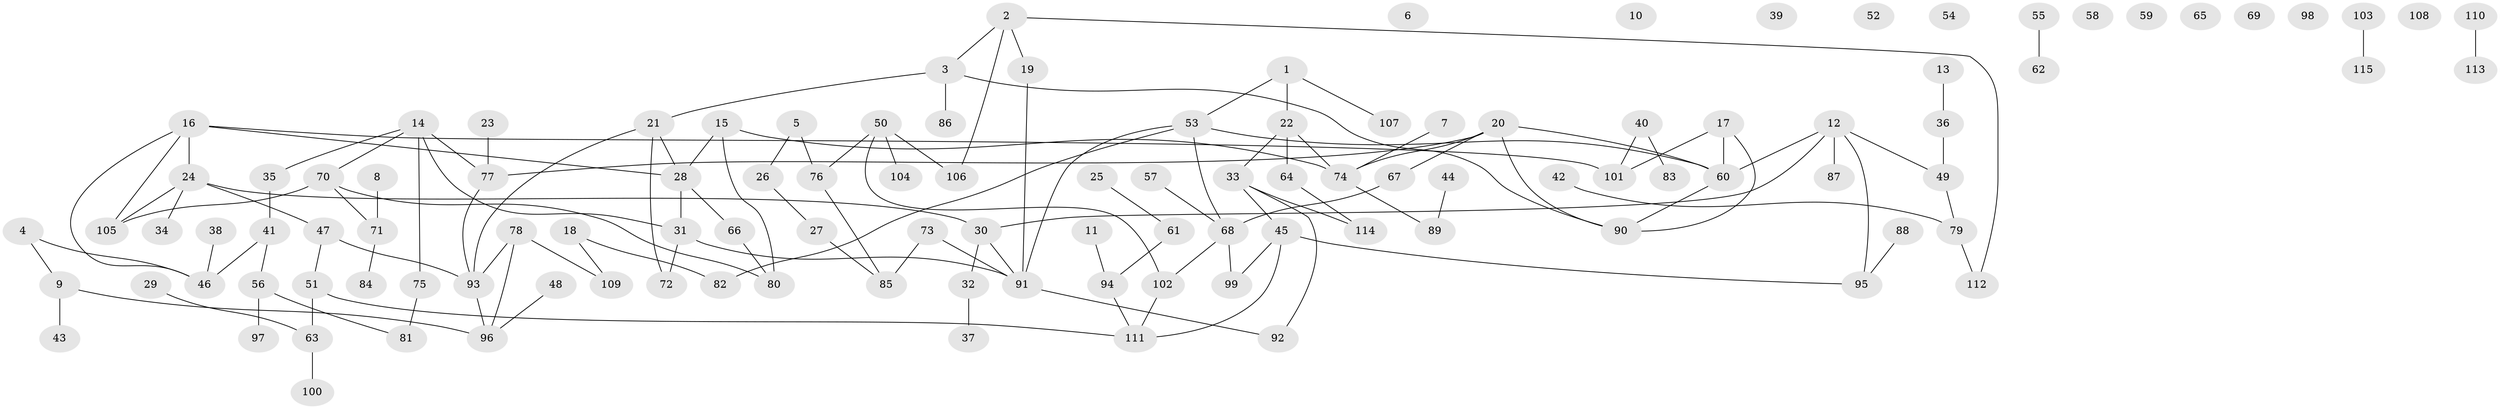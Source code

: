 // coarse degree distribution, {3: 0.17333333333333334, 4: 0.10666666666666667, 0: 0.18666666666666668, 1: 0.22666666666666666, 2: 0.14666666666666667, 6: 0.05333333333333334, 7: 0.013333333333333334, 5: 0.09333333333333334}
// Generated by graph-tools (version 1.1) at 2025/41/03/06/25 10:41:20]
// undirected, 115 vertices, 133 edges
graph export_dot {
graph [start="1"]
  node [color=gray90,style=filled];
  1;
  2;
  3;
  4;
  5;
  6;
  7;
  8;
  9;
  10;
  11;
  12;
  13;
  14;
  15;
  16;
  17;
  18;
  19;
  20;
  21;
  22;
  23;
  24;
  25;
  26;
  27;
  28;
  29;
  30;
  31;
  32;
  33;
  34;
  35;
  36;
  37;
  38;
  39;
  40;
  41;
  42;
  43;
  44;
  45;
  46;
  47;
  48;
  49;
  50;
  51;
  52;
  53;
  54;
  55;
  56;
  57;
  58;
  59;
  60;
  61;
  62;
  63;
  64;
  65;
  66;
  67;
  68;
  69;
  70;
  71;
  72;
  73;
  74;
  75;
  76;
  77;
  78;
  79;
  80;
  81;
  82;
  83;
  84;
  85;
  86;
  87;
  88;
  89;
  90;
  91;
  92;
  93;
  94;
  95;
  96;
  97;
  98;
  99;
  100;
  101;
  102;
  103;
  104;
  105;
  106;
  107;
  108;
  109;
  110;
  111;
  112;
  113;
  114;
  115;
  1 -- 22;
  1 -- 53;
  1 -- 107;
  2 -- 3;
  2 -- 19;
  2 -- 106;
  2 -- 112;
  3 -- 21;
  3 -- 86;
  3 -- 90;
  4 -- 9;
  4 -- 46;
  5 -- 26;
  5 -- 76;
  7 -- 74;
  8 -- 71;
  9 -- 43;
  9 -- 96;
  11 -- 94;
  12 -- 30;
  12 -- 49;
  12 -- 60;
  12 -- 87;
  12 -- 95;
  13 -- 36;
  14 -- 31;
  14 -- 35;
  14 -- 70;
  14 -- 75;
  14 -- 77;
  15 -- 28;
  15 -- 74;
  15 -- 80;
  16 -- 24;
  16 -- 28;
  16 -- 46;
  16 -- 101;
  16 -- 105;
  17 -- 60;
  17 -- 90;
  17 -- 101;
  18 -- 82;
  18 -- 109;
  19 -- 91;
  20 -- 60;
  20 -- 67;
  20 -- 74;
  20 -- 77;
  20 -- 90;
  21 -- 28;
  21 -- 72;
  21 -- 93;
  22 -- 33;
  22 -- 64;
  22 -- 74;
  23 -- 77;
  24 -- 30;
  24 -- 34;
  24 -- 47;
  24 -- 105;
  25 -- 61;
  26 -- 27;
  27 -- 85;
  28 -- 31;
  28 -- 66;
  29 -- 63;
  30 -- 32;
  30 -- 91;
  31 -- 72;
  31 -- 91;
  32 -- 37;
  33 -- 45;
  33 -- 92;
  33 -- 114;
  35 -- 41;
  36 -- 49;
  38 -- 46;
  40 -- 83;
  40 -- 101;
  41 -- 46;
  41 -- 56;
  42 -- 79;
  44 -- 89;
  45 -- 95;
  45 -- 99;
  45 -- 111;
  47 -- 51;
  47 -- 93;
  48 -- 96;
  49 -- 79;
  50 -- 76;
  50 -- 102;
  50 -- 104;
  50 -- 106;
  51 -- 63;
  51 -- 111;
  53 -- 60;
  53 -- 68;
  53 -- 82;
  53 -- 91;
  55 -- 62;
  56 -- 81;
  56 -- 97;
  57 -- 68;
  60 -- 90;
  61 -- 94;
  63 -- 100;
  64 -- 114;
  66 -- 80;
  67 -- 68;
  68 -- 99;
  68 -- 102;
  70 -- 71;
  70 -- 80;
  70 -- 105;
  71 -- 84;
  73 -- 85;
  73 -- 91;
  74 -- 89;
  75 -- 81;
  76 -- 85;
  77 -- 93;
  78 -- 93;
  78 -- 96;
  78 -- 109;
  79 -- 112;
  88 -- 95;
  91 -- 92;
  93 -- 96;
  94 -- 111;
  102 -- 111;
  103 -- 115;
  110 -- 113;
}
